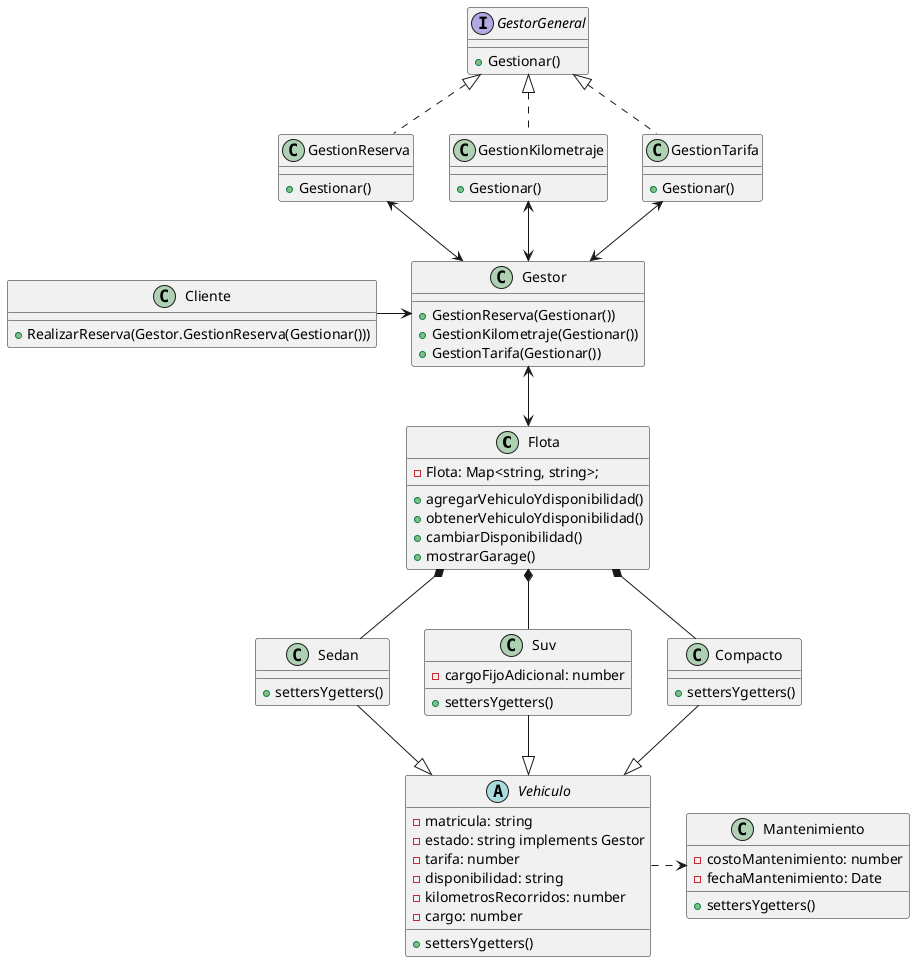 @startuml DriveHub
 
'Preguntas:

'Flota Pulpo derivador de Tareas' NO
'Interfaz Gestor de tarifas' Quizas
'Biblioteca Moment JS para calculos de fecha' Con Date se puede


'Relaciones Flota'
Flota *-- Sedan
Flota *-- Suv
Flota *-- Compacto

'Relaciones Herencia'
Sedan --|> Vehiculo
Suv --|> Vehiculo
Compacto --|> Vehiculo

'Relaciones Generales'
GestionReserva .u.|> GestorGeneral
GestionKilometraje .u.|> GestorGeneral
GestionTarifa .u.|> GestorGeneral
GestionReserva <--> Gestor
GestionKilometraje <--> Gestor
GestionTarifa <--> Gestor

'Dependencias'
Vehiculo .r.> Mantenimiento

'Asociaciones'
Flota <-u-> Gestor
Cliente -r-> Gestor




'Clases'

class Cliente{
    + RealizarReserva(Gestor.GestionReserva(Gestionar()))
}

class Gestor{
    + GestionReserva(Gestionar())
    + GestionKilometraje(Gestionar())
    + GestionTarifa(Gestionar())
}

class Flota{
    'La key es la categoría(Suv, Sedan, Compacto)
    'El valor es su disponibilidad(Está disponible o no para el Cliente)'
    - Flota: Map<string, string>;
    + agregarVehiculoYdisponibilidad()
    + obtenerVehiculoYdisponibilidad()
    + cambiarDisponibilidad()
    + mostrarGarage()
}

abstract class Vehiculo{
    - matricula: string
    - estado: string implements Gestor
    - tarifa: number
    - disponibilidad: string
    - kilometrosRecorridos: number
    - cargo: number
 
    + settersYgetters()
}

class Compacto{
    + settersYgetters()
}

class Sedan{
    + settersYgetters()
}

class Suv{
    - cargoFijoAdicional: number
    + settersYgetters()
}

class Mantenimiento{
    - costoMantenimiento: number
    - fechaMantenimiento: Date

    + settersYgetters()
}

class GestionReserva{
    + Gestionar()
}

class GestionKilometraje{
    + Gestionar()
}

class GestionTarifa{
    + Gestionar()
}

'Interfaces'
interface GestorGeneral{
    + Gestionar()
} 

@enduml